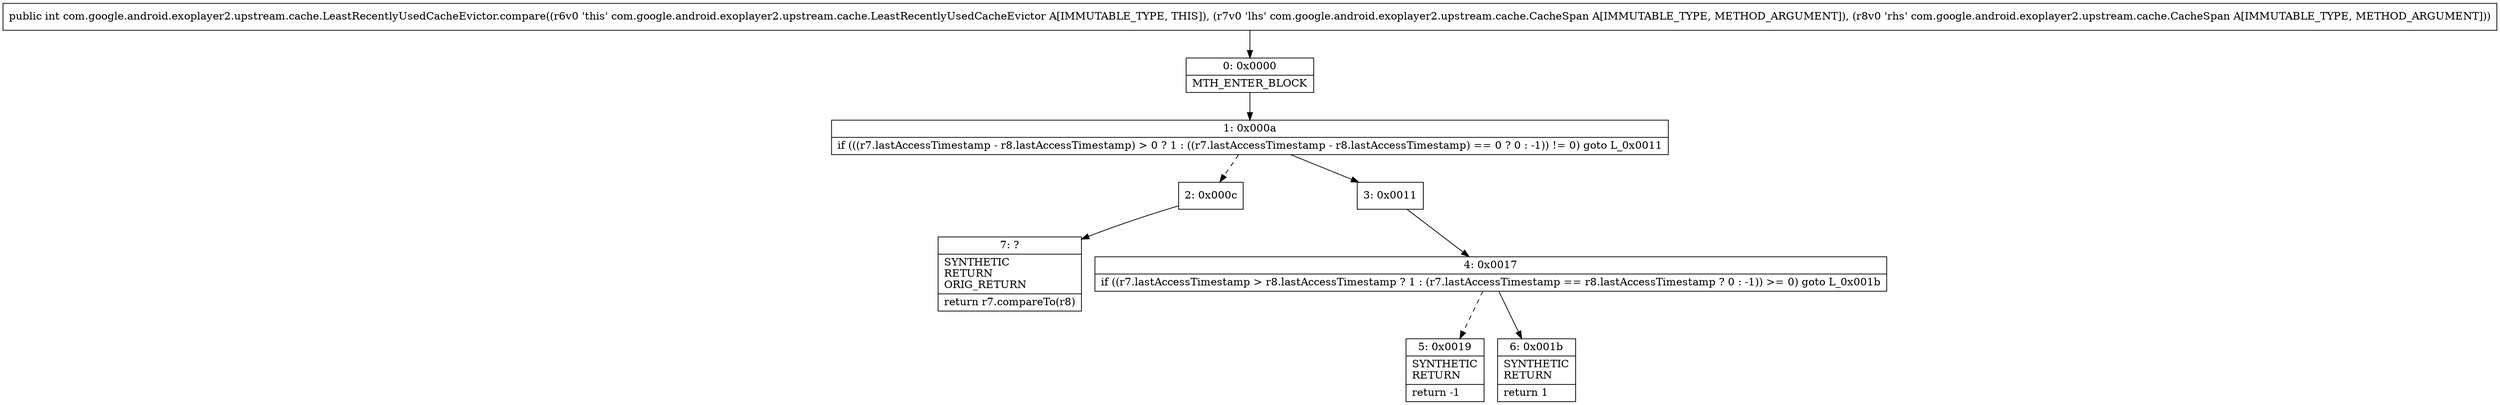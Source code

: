 digraph "CFG forcom.google.android.exoplayer2.upstream.cache.LeastRecentlyUsedCacheEvictor.compare(Lcom\/google\/android\/exoplayer2\/upstream\/cache\/CacheSpan;Lcom\/google\/android\/exoplayer2\/upstream\/cache\/CacheSpan;)I" {
Node_0 [shape=record,label="{0\:\ 0x0000|MTH_ENTER_BLOCK\l}"];
Node_1 [shape=record,label="{1\:\ 0x000a|if (((r7.lastAccessTimestamp \- r8.lastAccessTimestamp) \> 0 ? 1 : ((r7.lastAccessTimestamp \- r8.lastAccessTimestamp) == 0 ? 0 : \-1)) != 0) goto L_0x0011\l}"];
Node_2 [shape=record,label="{2\:\ 0x000c}"];
Node_3 [shape=record,label="{3\:\ 0x0011}"];
Node_4 [shape=record,label="{4\:\ 0x0017|if ((r7.lastAccessTimestamp \> r8.lastAccessTimestamp ? 1 : (r7.lastAccessTimestamp == r8.lastAccessTimestamp ? 0 : \-1)) \>= 0) goto L_0x001b\l}"];
Node_5 [shape=record,label="{5\:\ 0x0019|SYNTHETIC\lRETURN\l|return \-1\l}"];
Node_6 [shape=record,label="{6\:\ 0x001b|SYNTHETIC\lRETURN\l|return 1\l}"];
Node_7 [shape=record,label="{7\:\ ?|SYNTHETIC\lRETURN\lORIG_RETURN\l|return r7.compareTo(r8)\l}"];
MethodNode[shape=record,label="{public int com.google.android.exoplayer2.upstream.cache.LeastRecentlyUsedCacheEvictor.compare((r6v0 'this' com.google.android.exoplayer2.upstream.cache.LeastRecentlyUsedCacheEvictor A[IMMUTABLE_TYPE, THIS]), (r7v0 'lhs' com.google.android.exoplayer2.upstream.cache.CacheSpan A[IMMUTABLE_TYPE, METHOD_ARGUMENT]), (r8v0 'rhs' com.google.android.exoplayer2.upstream.cache.CacheSpan A[IMMUTABLE_TYPE, METHOD_ARGUMENT])) }"];
MethodNode -> Node_0;
Node_0 -> Node_1;
Node_1 -> Node_2[style=dashed];
Node_1 -> Node_3;
Node_2 -> Node_7;
Node_3 -> Node_4;
Node_4 -> Node_5[style=dashed];
Node_4 -> Node_6;
}

